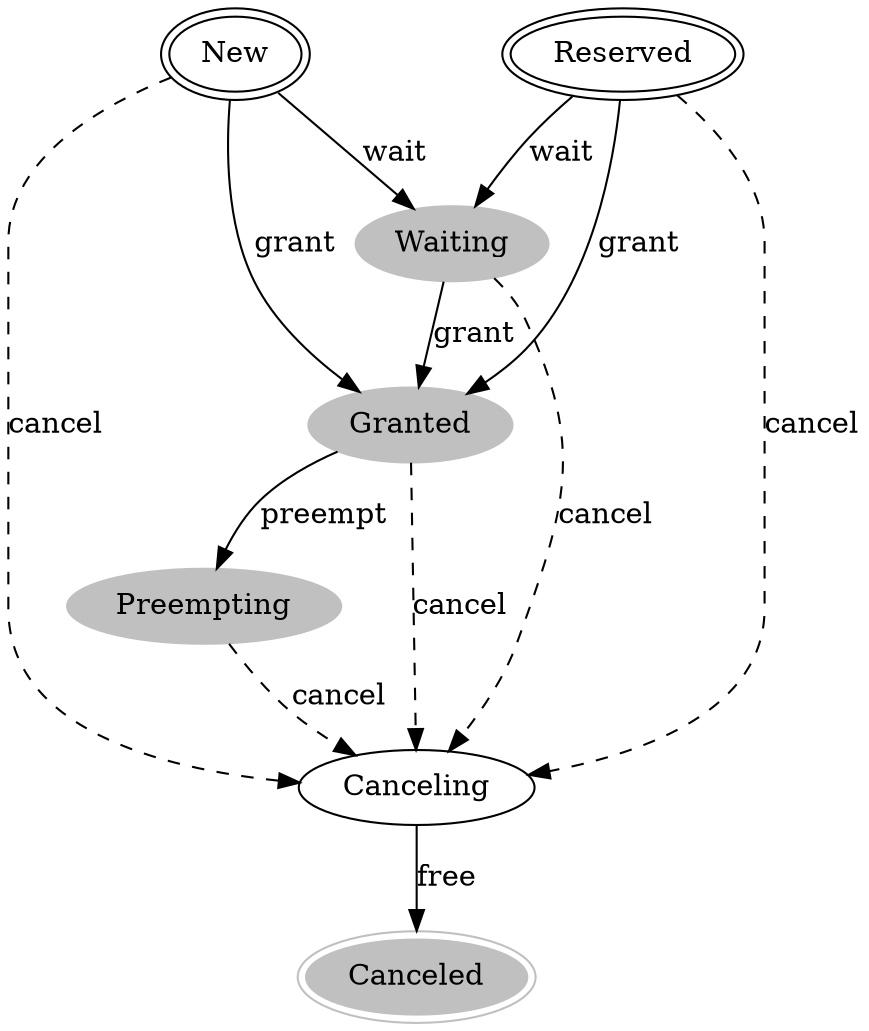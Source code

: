 digraph state_transitions {
   New [peripheries=2]
   Reserved [peripheries=2]
   Reserved -> Waiting [label="wait"]
   Reserved -> Granted [label="grant"]
   Reserved -> Canceling [label="cancel", style="dashed"]
   New -> Waiting [label="wait"]
   New -> Granted [label="grant"]
   New -> Canceling [label="cancel", style="dashed"]
   Waiting [style="filled", color="grey"]
   Waiting -> Granted [label="grant"]
   Waiting -> Canceling [label="cancel", style="dashed"]
   Granted [style="filled", color="grey"]
   Granted -> Preempting [label="preempt"]
   Granted -> Canceling [label="cancel", style="dashed"]
   Preempting [style="filled", color="grey"]
   Preempting -> Canceling [label="cancel", style="dashed"]
   Canceling
   Canceling -> Canceled [label="free"]
   Canceled [peripheries=2, style="filled", color="grey"]
}
